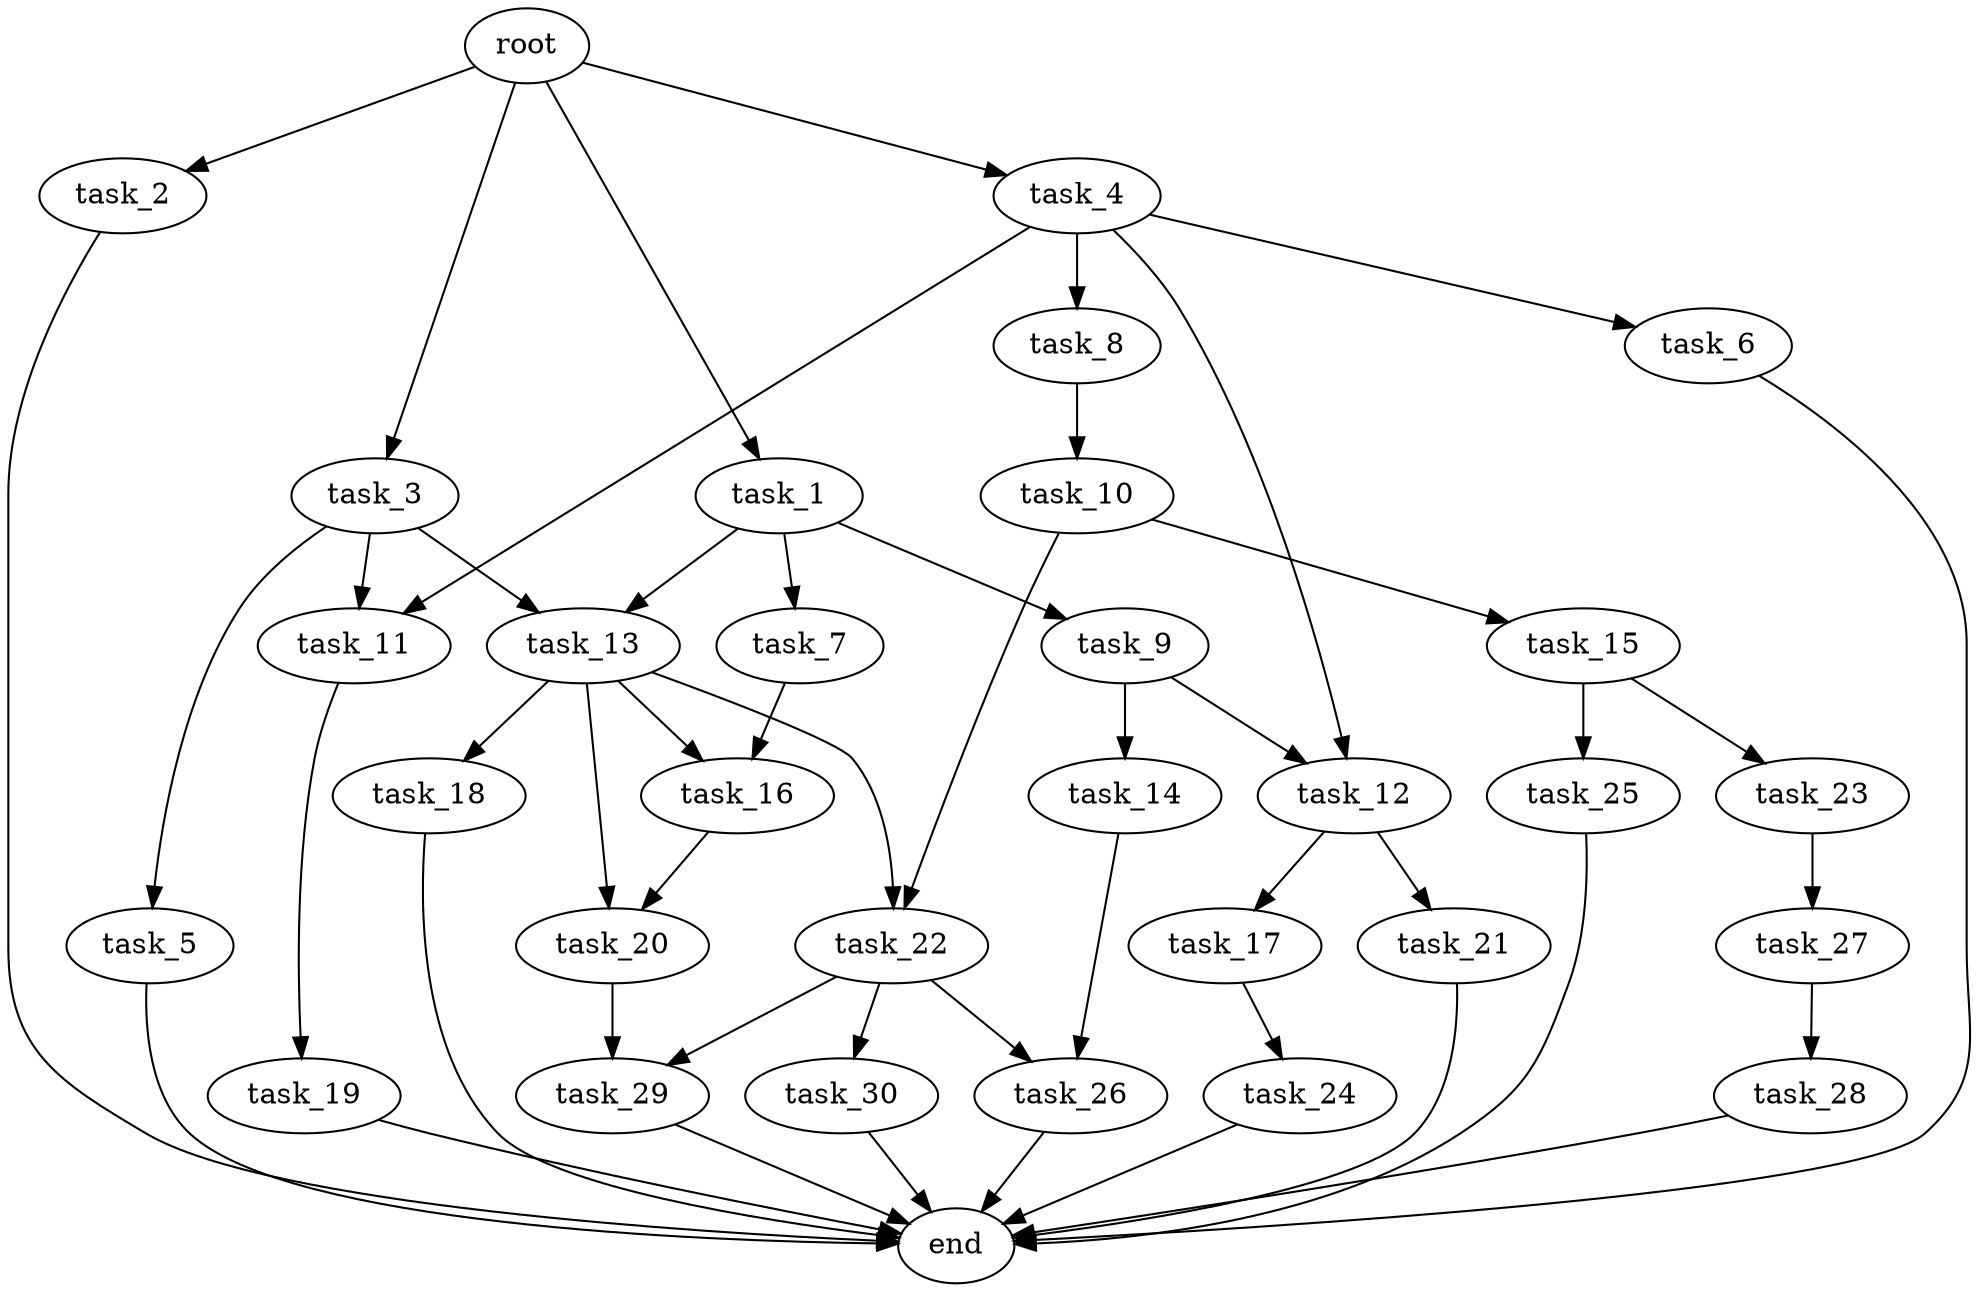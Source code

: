 digraph G {
  root [size="0.000000e+00"];
  task_1 [size="5.054875e+10"];
  task_2 [size="4.950204e+10"];
  task_3 [size="6.847282e+10"];
  task_4 [size="4.156889e+10"];
  task_5 [size="8.399078e+10"];
  task_6 [size="4.887506e+10"];
  task_7 [size="8.276236e+09"];
  task_8 [size="3.095762e+09"];
  task_9 [size="7.610805e+10"];
  task_10 [size="2.921607e+10"];
  task_11 [size="2.749254e+10"];
  task_12 [size="5.376549e+10"];
  task_13 [size="1.682922e+10"];
  task_14 [size="4.573757e+10"];
  task_15 [size="7.425440e+10"];
  task_16 [size="7.659430e+10"];
  task_17 [size="5.497712e+10"];
  task_18 [size="1.132997e+10"];
  task_19 [size="1.142952e+10"];
  task_20 [size="7.751355e+10"];
  task_21 [size="8.233005e+10"];
  task_22 [size="3.669251e+10"];
  task_23 [size="8.226287e+10"];
  task_24 [size="4.170636e+09"];
  task_25 [size="7.190083e+10"];
  task_26 [size="5.463986e+10"];
  task_27 [size="9.897768e+10"];
  task_28 [size="1.025062e+10"];
  task_29 [size="8.300877e+10"];
  task_30 [size="7.513704e+10"];
  end [size="0.000000e+00"];

  root -> task_1 [size="1.000000e-12"];
  root -> task_2 [size="1.000000e-12"];
  root -> task_3 [size="1.000000e-12"];
  root -> task_4 [size="1.000000e-12"];
  task_1 -> task_7 [size="8.276236e+07"];
  task_1 -> task_9 [size="7.610805e+08"];
  task_1 -> task_13 [size="8.414608e+07"];
  task_2 -> end [size="1.000000e-12"];
  task_3 -> task_5 [size="8.399078e+08"];
  task_3 -> task_11 [size="1.374627e+08"];
  task_3 -> task_13 [size="8.414608e+07"];
  task_4 -> task_6 [size="4.887506e+08"];
  task_4 -> task_8 [size="3.095762e+07"];
  task_4 -> task_11 [size="1.374627e+08"];
  task_4 -> task_12 [size="2.688274e+08"];
  task_5 -> end [size="1.000000e-12"];
  task_6 -> end [size="1.000000e-12"];
  task_7 -> task_16 [size="3.829715e+08"];
  task_8 -> task_10 [size="2.921607e+08"];
  task_9 -> task_12 [size="2.688274e+08"];
  task_9 -> task_14 [size="4.573757e+08"];
  task_10 -> task_15 [size="7.425440e+08"];
  task_10 -> task_22 [size="1.834625e+08"];
  task_11 -> task_19 [size="1.142952e+08"];
  task_12 -> task_17 [size="5.497712e+08"];
  task_12 -> task_21 [size="8.233005e+08"];
  task_13 -> task_16 [size="3.829715e+08"];
  task_13 -> task_18 [size="1.132997e+08"];
  task_13 -> task_20 [size="3.875678e+08"];
  task_13 -> task_22 [size="1.834625e+08"];
  task_14 -> task_26 [size="2.731993e+08"];
  task_15 -> task_23 [size="8.226287e+08"];
  task_15 -> task_25 [size="7.190083e+08"];
  task_16 -> task_20 [size="3.875678e+08"];
  task_17 -> task_24 [size="4.170636e+07"];
  task_18 -> end [size="1.000000e-12"];
  task_19 -> end [size="1.000000e-12"];
  task_20 -> task_29 [size="4.150439e+08"];
  task_21 -> end [size="1.000000e-12"];
  task_22 -> task_26 [size="2.731993e+08"];
  task_22 -> task_29 [size="4.150439e+08"];
  task_22 -> task_30 [size="7.513704e+08"];
  task_23 -> task_27 [size="9.897768e+08"];
  task_24 -> end [size="1.000000e-12"];
  task_25 -> end [size="1.000000e-12"];
  task_26 -> end [size="1.000000e-12"];
  task_27 -> task_28 [size="1.025062e+08"];
  task_28 -> end [size="1.000000e-12"];
  task_29 -> end [size="1.000000e-12"];
  task_30 -> end [size="1.000000e-12"];
}
